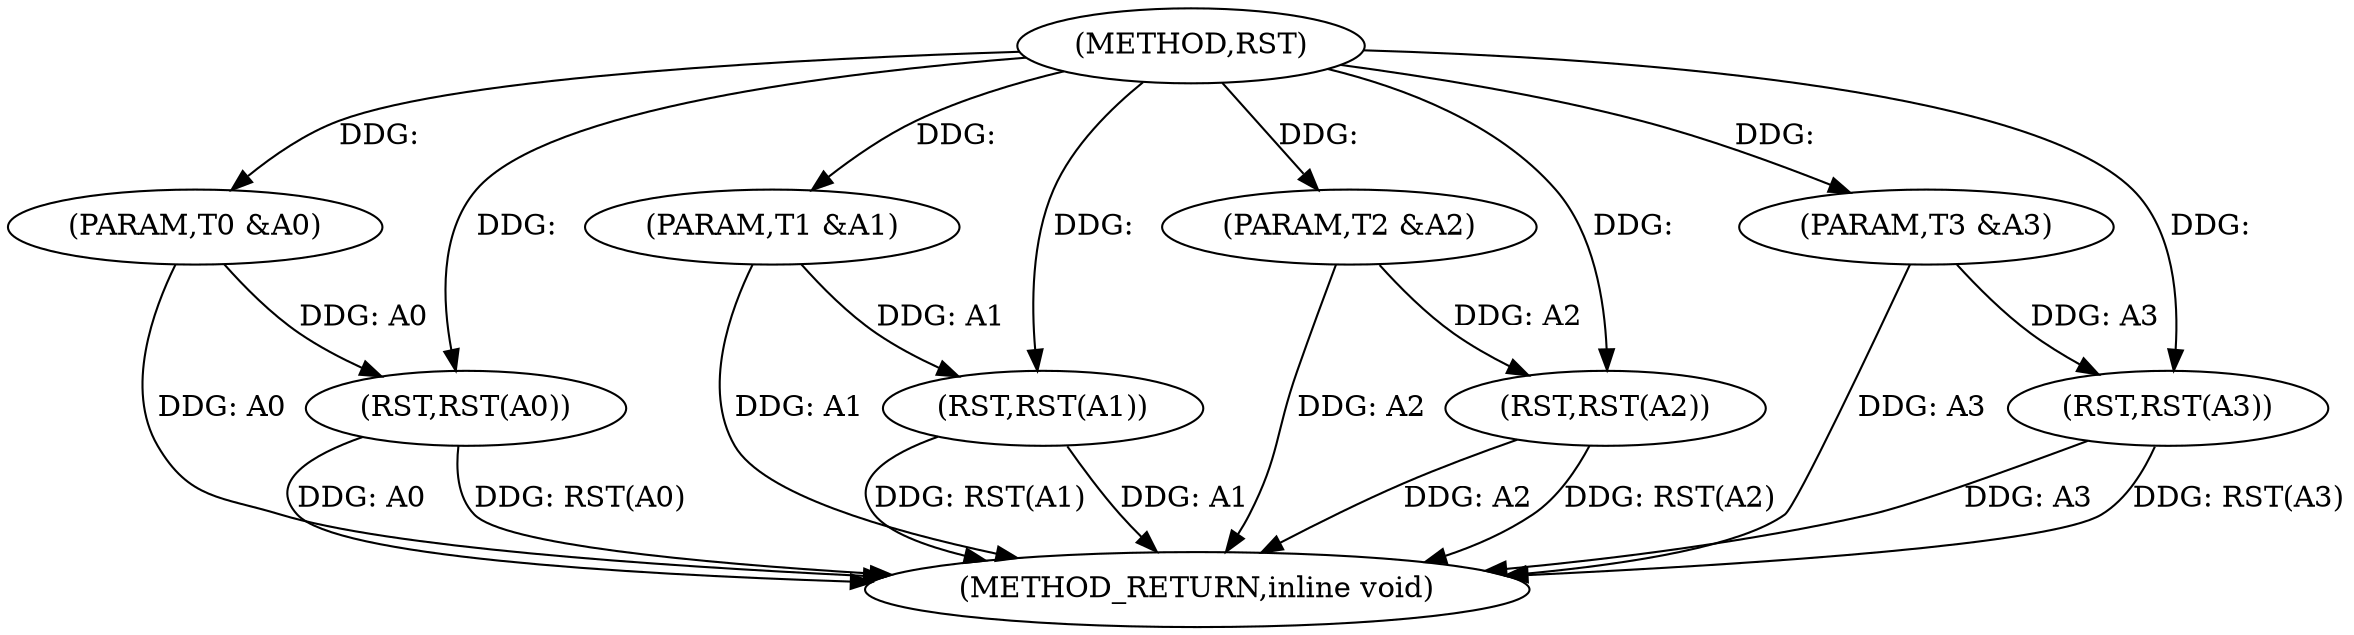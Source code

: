 digraph "RST" {  
"1000887" [label = "(METHOD,RST)" ]
"1000904" [label = "(METHOD_RETURN,inline void)" ]
"1000888" [label = "(PARAM,T0 &A0)" ]
"1000889" [label = "(PARAM,T1 &A1)" ]
"1000890" [label = "(PARAM,T2 &A2)" ]
"1000891" [label = "(PARAM,T3 &A3)" ]
"1000894" [label = "(RST,RST(A0))" ]
"1000897" [label = "(RST,RST(A1))" ]
"1000900" [label = "(RST,RST(A2))" ]
"1000902" [label = "(RST,RST(A3))" ]
  "1000888" -> "1000904"  [ label = "DDG: A0"] 
  "1000889" -> "1000904"  [ label = "DDG: A1"] 
  "1000890" -> "1000904"  [ label = "DDG: A2"] 
  "1000891" -> "1000904"  [ label = "DDG: A3"] 
  "1000894" -> "1000904"  [ label = "DDG: A0"] 
  "1000894" -> "1000904"  [ label = "DDG: RST(A0)"] 
  "1000897" -> "1000904"  [ label = "DDG: A1"] 
  "1000897" -> "1000904"  [ label = "DDG: RST(A1)"] 
  "1000900" -> "1000904"  [ label = "DDG: A2"] 
  "1000900" -> "1000904"  [ label = "DDG: RST(A2)"] 
  "1000902" -> "1000904"  [ label = "DDG: A3"] 
  "1000902" -> "1000904"  [ label = "DDG: RST(A3)"] 
  "1000887" -> "1000888"  [ label = "DDG: "] 
  "1000887" -> "1000889"  [ label = "DDG: "] 
  "1000887" -> "1000890"  [ label = "DDG: "] 
  "1000887" -> "1000891"  [ label = "DDG: "] 
  "1000888" -> "1000894"  [ label = "DDG: A0"] 
  "1000887" -> "1000894"  [ label = "DDG: "] 
  "1000889" -> "1000897"  [ label = "DDG: A1"] 
  "1000887" -> "1000897"  [ label = "DDG: "] 
  "1000890" -> "1000900"  [ label = "DDG: A2"] 
  "1000887" -> "1000900"  [ label = "DDG: "] 
  "1000891" -> "1000902"  [ label = "DDG: A3"] 
  "1000887" -> "1000902"  [ label = "DDG: "] 
}

